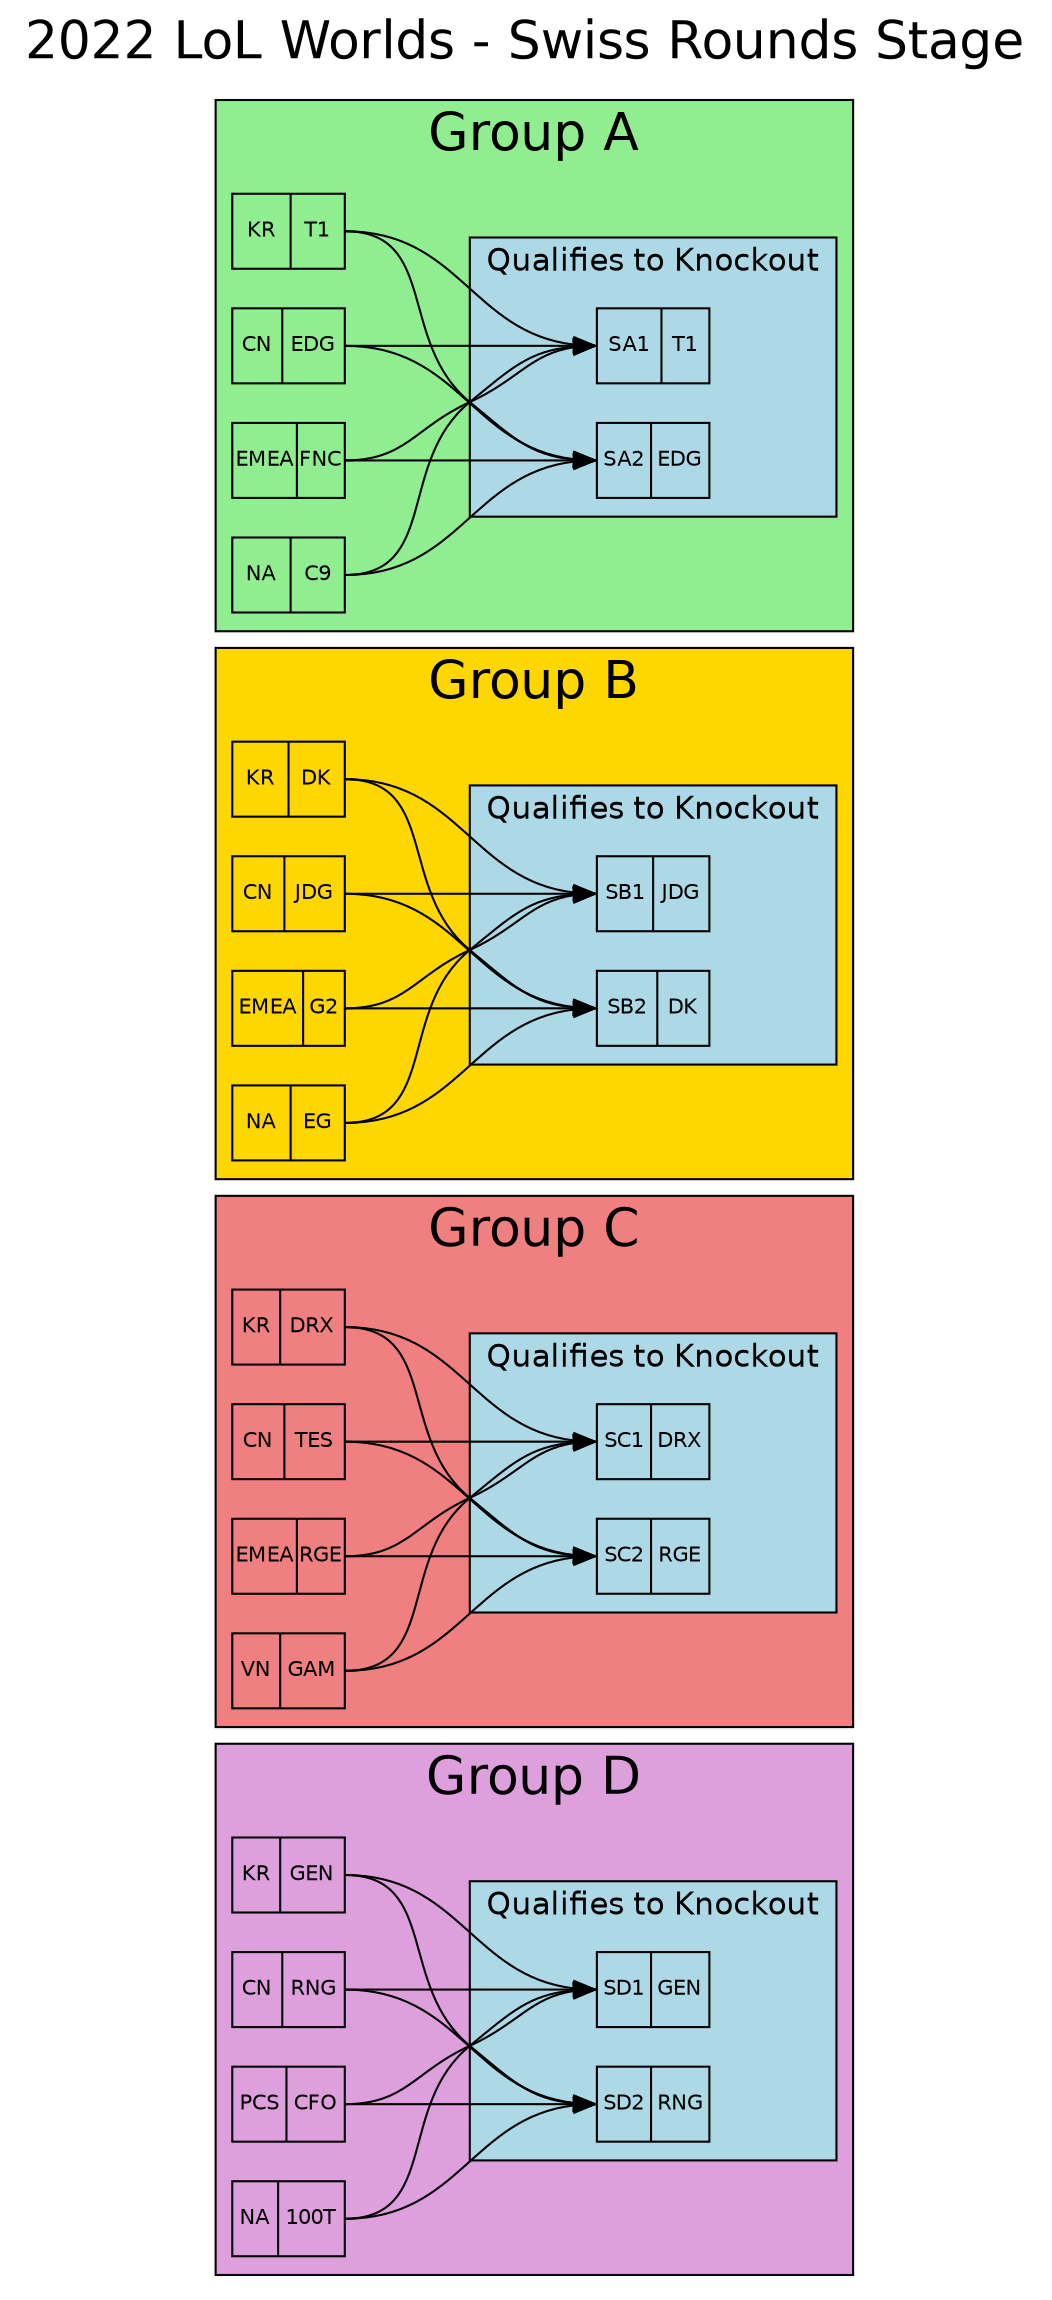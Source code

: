 
digraph brackets {



# direction is downwards
rankdir=LR

# setting graph title
    // title
    labelloc="t";
    label="2022 LoL Worlds - Swiss Rounds Stage";
    fontname = "Helvetica";
    fontsize = 25;

# setting alignment and node,edge attributes    
node [shape=box, fixedsize = True, style=invis, label="",fontname = "Helvetica"]
edge [style=invis]

node [style=solid, fontname = "Helvetica"]
edge [style=solid]

# ===== Group D =====
subgraph cluster_group_D {
    bgcolor="plum"
    label="Group D"
    # ===== Quarter Finals =====
    rD1 [shape = record, label = "{KR|GEN}", fontsize = 10] 
    rD2 [shape = record, label = "{CN|RNG}", fontsize = 10]
    rD3 [shape = record, label = "{PCS|CFO}", fontsize = 10]
    rD4 [shape = record, label = "{NA|100T}", fontsize = 10]
    
    # === Seeds C1 and C2 qualifies to Knockout Stage ===
    subgraph cluster_group_C_qualified {
        label = "Qualifies to Knockout"
        bgcolor = "lightblue"
        fontsize = 15
        # ===== Semi Finals =====
        rDD1 [shape = record, label = "{SD1|GEN}", fontsize = 10]
        rDD2 [shape = record, label = "{SD2|RNG}", fontsize = 10]
    }

# ===== Setting arrows =====
rD1:e->rDD1:w
rD2:e->rDD1:w
rD3:e->rDD1:w
rD4:e->rDD1:w
rD1:e->rDD2:w
rD2:e->rDD2:w
rD3:e->rDD2:w
rD4:e->rDD2:w

}

# ===== Group C =====
subgraph cluster_group_C {
    bgcolor="lightcoral"
    label="Group C"
    # ===== Quarter Finals =====
    rC1 [shape = record, label = "{KR|DRX}", fontsize = 10] 
    rC2 [shape = record, label = "{CN|TES}", fontsize = 10]
    rC3 [shape = record, label = "{EMEA|RGE}", fontsize = 10]
    rC4 [shape = record, label = "{VN|GAM}", fontsize = 10]
    
    # === Seeds C1 and C2 qualifies to Knockout Stage ===
    subgraph cluster_group_C_qualified {
        label = "Qualifies to Knockout"
        bgcolor = "lightblue"
        fontsize = 15
        # ===== Semi Finals =====
        rCC1 [shape = record, label = "{SC1|DRX}", fontsize = 10]
        rCC2 [shape = record, label = "{SC2|RGE}", fontsize = 10]
    }

# ===== Setting arrows =====
rC1:e->rCC1:w
rC2:e->rCC1:w
rC3:e->rCC1:w
rC4:e->rCC1:w
rC1:e->rCC2:w
rC2:e->rCC2:w
rC3:e->rCC2:w
rC4:e->rCC2:w

}

# ===== Group B =====
subgraph cluster_group_B {
    bgcolor="gold"
    label="Group B"
    # ===== Quarter Finals =====
    rB1 [shape = record, label = "{KR|DK}", fontsize = 10] 
    rB2 [shape = record, label = "{CN|JDG}", fontsize = 10]
    rB3 [shape = record, label = "{EMEA|G2}", fontsize = 10]
    rB4 [shape = record, label = "{NA|EG}", fontsize = 10]
    
    # === Seeds B1 and B2 qualifies to Knockout Stage ===
    subgraph cluster_group_B_qualified {
        label = "Qualifies to Knockout"
        bgcolor = "lightblue"
        fontsize = 15
        # ===== Semi Finals =====
        rBB1 [shape = record, label = "{SB1|JDG}", fontsize = 10]
        rBB2 [shape = record, label = "{SB2|DK}", fontsize = 10]
    }

# ===== Setting arrows =====
rB1:e->rBB1:w
rB2:e->rBB1:w
rB3:e->rBB1:w
rB4:e->rBB1:w
rB1:e->rBB2:w
rB2:e->rBB2:w
rB3:e->rBB2:w
rB4:e->rBB2:w

}

# ===== Group A =====
subgraph cluster_group_A {
    bgcolor="lightgreen"
    label="Group A"
    # ===== Quarter Finals =====
    rA1 [shape = record, label = "{KR|T1}", fontsize = 10] 
    rA2 [shape = record, label = "{CN|EDG}", fontsize = 10]
    rA3 [shape = record, label = "{EMEA|FNC}", fontsize = 10]
    rA4 [shape = record, label = "{NA|C9}", fontsize = 10]
    
    # === Seeds A1 and A2 qualifies to Knockout Stage ===
    subgraph cluster_group_A_qualified {
        label = "Qualifies to Knockout"
        fontsize = 15
        bgcolor = "lightblue"
        # ===== Semi Finals =====
        rAA1 [shape = record, label = "{SA1|T1}", fontsize = 10]
        rAA2 [shape = record, label = "{SA2|EDG}", fontsize = 10]
    }

# ===== Setting arrows =====
rA1:e->rAA1:w
rA2:e->rAA1:w
rA3:e->rAA1:w
rA4:e->rAA1:w
rA1:e->rAA2:w
rA2:e->rAA2:w
rA3:e->rAA2:w
rA4:e->rAA2:w

}



}
